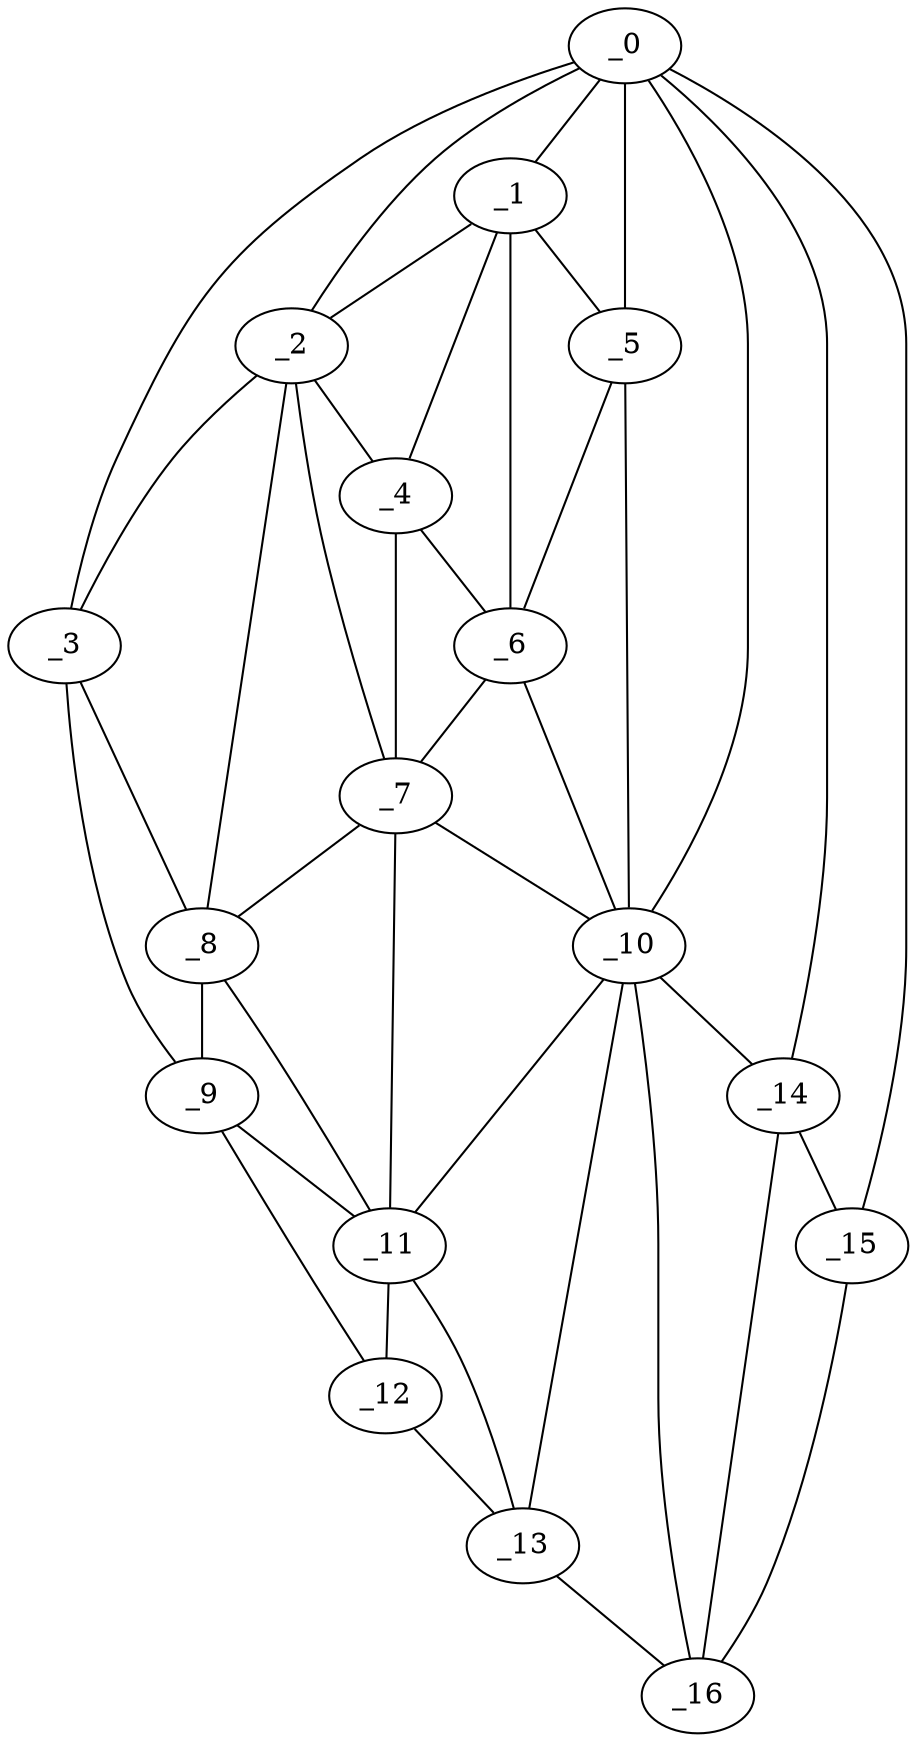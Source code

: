 graph "obj71__60.gxl" {
	_0	 [x=19,
		y=15];
	_1	 [x=30,
		y=63];
	_0 -- _1	 [valence=2];
	_2	 [x=30,
		y=84];
	_0 -- _2	 [valence=2];
	_3	 [x=30,
		y=92];
	_0 -- _3	 [valence=1];
	_5	 [x=35,
		y=59];
	_0 -- _5	 [valence=2];
	_10	 [x=47,
		y=59];
	_0 -- _10	 [valence=2];
	_14	 [x=110,
		y=21];
	_0 -- _14	 [valence=2];
	_15	 [x=112,
		y=14];
	_0 -- _15	 [valence=1];
	_1 -- _2	 [valence=1];
	_4	 [x=31,
		y=76];
	_1 -- _4	 [valence=2];
	_1 -- _5	 [valence=2];
	_6	 [x=37,
		y=69];
	_1 -- _6	 [valence=2];
	_2 -- _3	 [valence=1];
	_2 -- _4	 [valence=2];
	_7	 [x=37,
		y=75];
	_2 -- _7	 [valence=2];
	_8	 [x=38,
		y=99];
	_2 -- _8	 [valence=2];
	_3 -- _8	 [valence=2];
	_9	 [x=42,
		y=105];
	_3 -- _9	 [valence=1];
	_4 -- _6	 [valence=2];
	_4 -- _7	 [valence=2];
	_5 -- _6	 [valence=2];
	_5 -- _10	 [valence=2];
	_6 -- _7	 [valence=1];
	_6 -- _10	 [valence=2];
	_7 -- _8	 [valence=1];
	_7 -- _10	 [valence=2];
	_11	 [x=53,
		y=107];
	_7 -- _11	 [valence=2];
	_8 -- _9	 [valence=2];
	_8 -- _11	 [valence=2];
	_9 -- _11	 [valence=2];
	_12	 [x=60,
		y=110];
	_9 -- _12	 [valence=1];
	_10 -- _11	 [valence=1];
	_13	 [x=67,
		y=111];
	_10 -- _13	 [valence=2];
	_10 -- _14	 [valence=2];
	_16	 [x=112,
		y=28];
	_10 -- _16	 [valence=1];
	_11 -- _12	 [valence=2];
	_11 -- _13	 [valence=1];
	_12 -- _13	 [valence=1];
	_13 -- _16	 [valence=1];
	_14 -- _15	 [valence=2];
	_14 -- _16	 [valence=2];
	_15 -- _16	 [valence=1];
}
